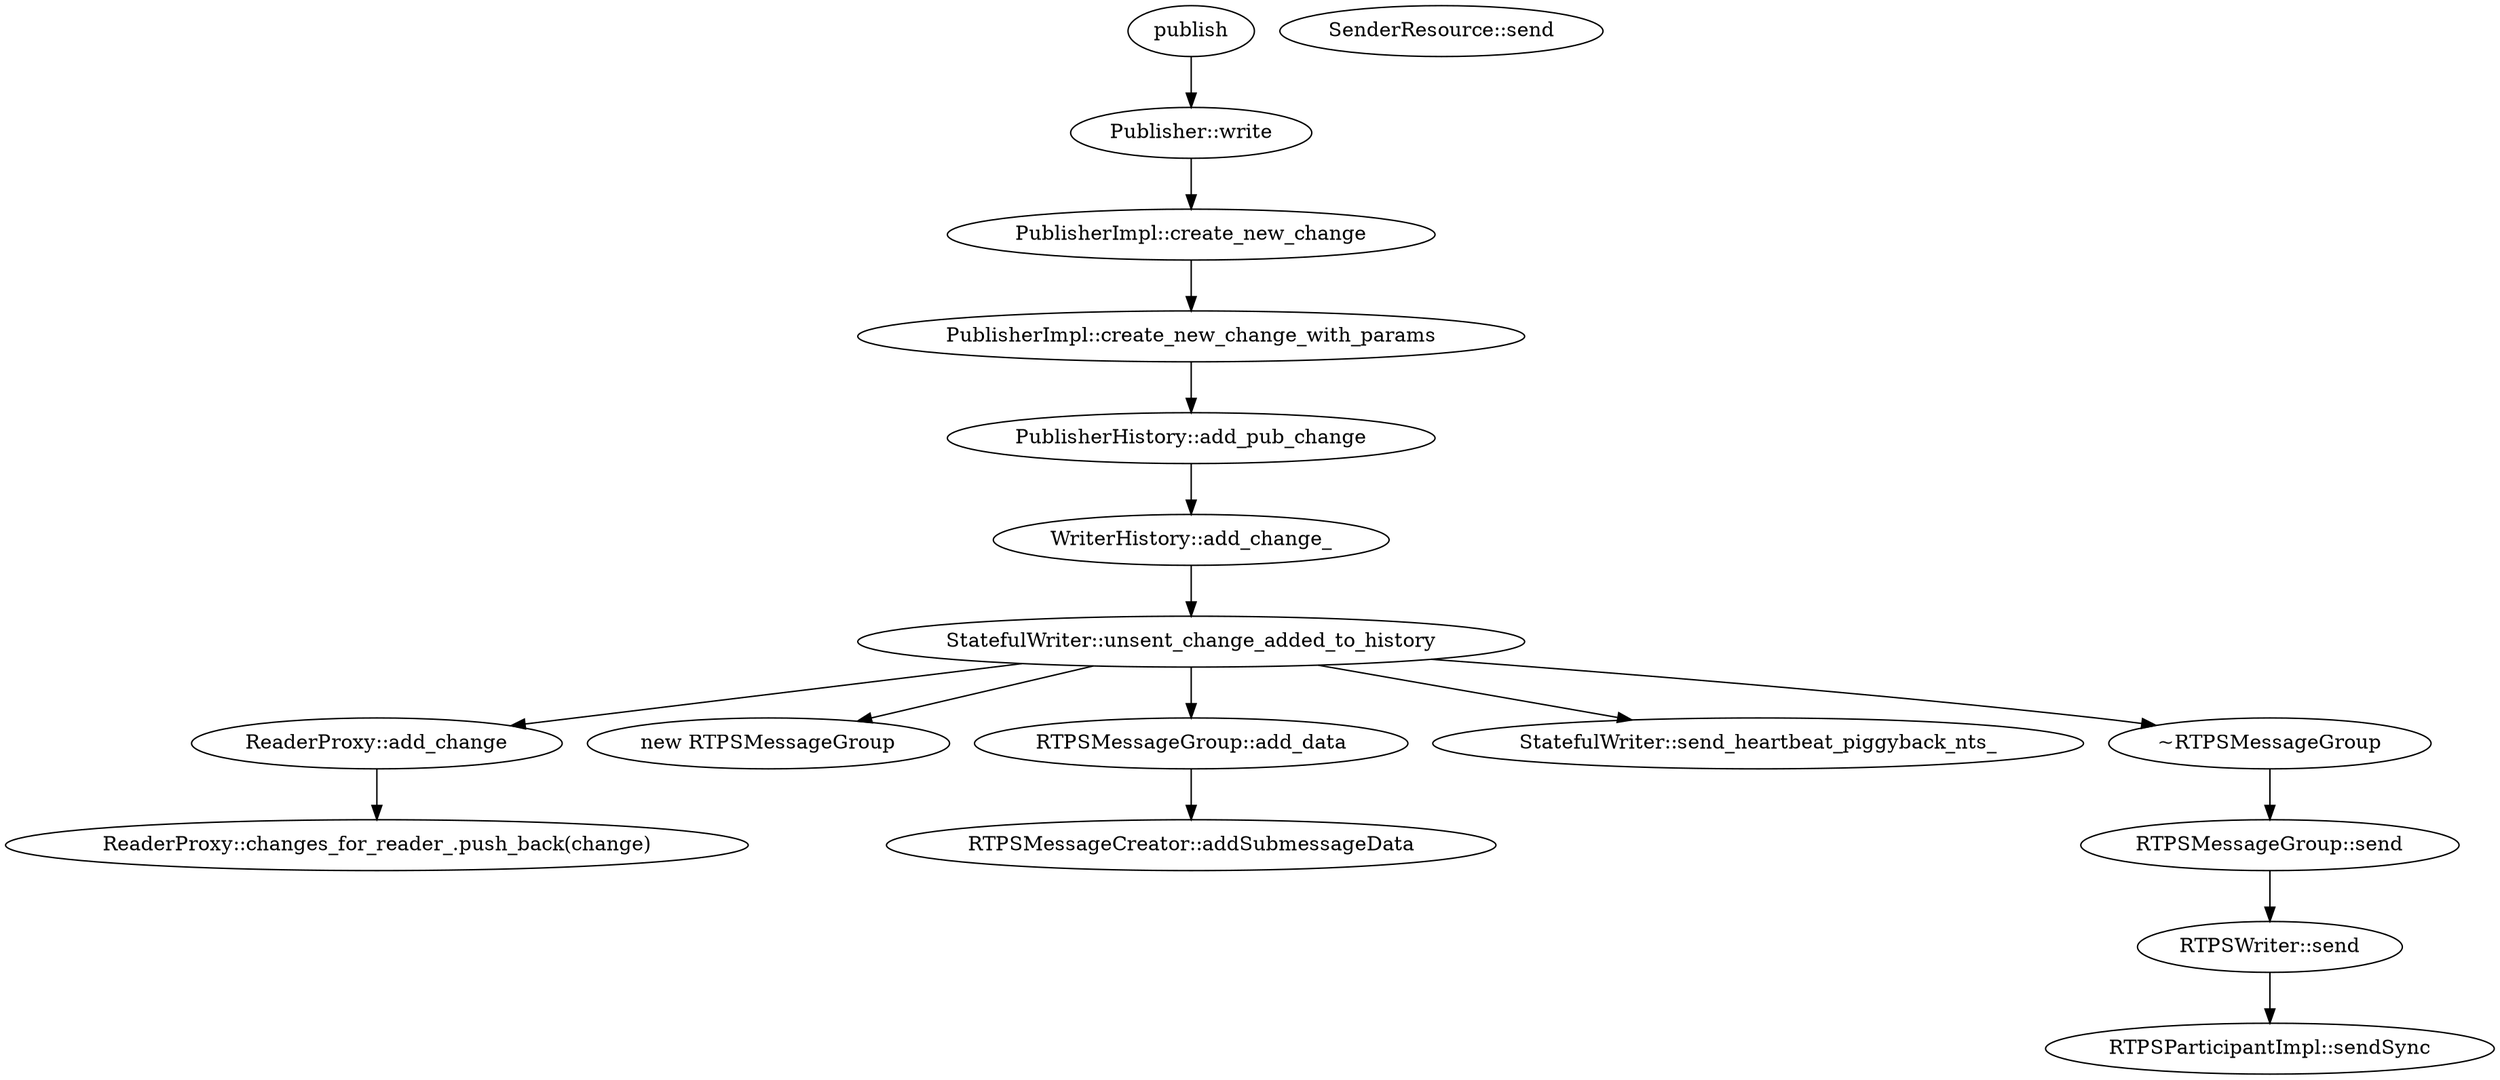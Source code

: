 digraph publisher_publish
{
        1[label="Publisher::write"]
        11[label="PublisherImpl::create_new_change"]
        12[label="PublisherImpl::create_new_change_with_params"]
        13[label="PublisherHistory::add_pub_change"]
        14[label="WriterHistory::add_change_"]
        15[label="StatefulWriter::unsent_change_added_to_history"]
        151[label="ReaderProxy::add_change"];
        1511[label="ReaderProxy::changes_for_reader_.push_back(change)"]
        152[label="new RTPSMessageGroup"]
        153[label="RTPSMessageGroup::add_data"]
        1531[label="RTPSMessageCreator::addSubmessageData"]
        154[label="StatefulWriter::send_heartbeat_piggyback_nts_"];
        155[label="~RTPSMessageGroup"]
        1551[label="RTPSMessageGroup::send"]
        15511[label="RTPSWriter::send"]
        155111[label="RTPSParticipantImpl::sendSync"]
        155112[label="SenderResource::send"]
        publish -> 1;
        1 -> 11;
        11 -> 12;
        12 -> 13;
        13 -> 14;
        14 -> 15;
        15 -> 151;
        151 -> 1511;
        15 -> 152;
        15 -> 153;
        153 -> 1531;
        15 -> 154;
        15 -> 155;
        155 -> 1551;
        1551 -> 15511;
        15511 -> 155111;
}